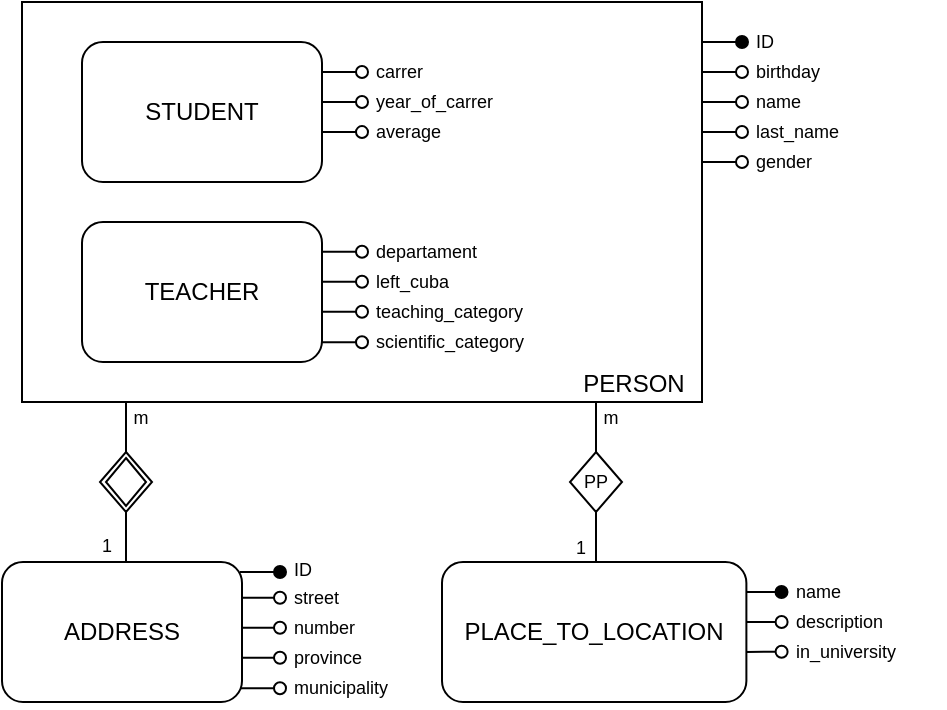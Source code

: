 <mxfile version="15.8.7" type="device" pages="3"><diagram id="uFXQQzfU8AIH6Ycmhag1" name="DER"><mxGraphModel dx="980" dy="611" grid="0" gridSize="1" guides="1" tooltips="1" connect="1" arrows="1" fold="1" page="1" pageScale="1" pageWidth="850" pageHeight="1100" math="0" shadow="0"><root><mxCell id="0"/><mxCell id="1" parent="0"/><mxCell id="n5v5q2490240LerTY95R-4" value="PERSON&amp;nbsp;&amp;nbsp;" style="rounded=0;whiteSpace=wrap;html=1;verticalAlign=bottom;align=right;" parent="1" vertex="1"><mxGeometry x="260" y="120" width="340" height="200" as="geometry"/></mxCell><mxCell id="n5v5q2490240LerTY95R-32" value="" style="group;" parent="1" vertex="1" connectable="0"><mxGeometry x="290" y="230" width="205" height="70" as="geometry"/></mxCell><mxCell id="n5v5q2490240LerTY95R-17" value="" style="group;" parent="n5v5q2490240LerTY95R-32" vertex="1" connectable="0"><mxGeometry width="140" height="70" as="geometry"/></mxCell><mxCell id="n5v5q2490240LerTY95R-3" value="TEACHER" style="rounded=1;whiteSpace=wrap;html=1;verticalAlign=middle;align=center;" parent="n5v5q2490240LerTY95R-17" vertex="1"><mxGeometry width="120" height="70" as="geometry"/></mxCell><mxCell id="n5v5q2490240LerTY95R-10" style="edgeStyle=orthogonalEdgeStyle;rounded=0;orthogonalLoop=1;jettySize=auto;html=1;exitX=1;exitY=0.25;exitDx=0;exitDy=0;endArrow=oval;endFill=0;" parent="n5v5q2490240LerTY95R-17" edge="1"><mxGeometry relative="1" as="geometry"><mxPoint x="140" y="14.891" as="targetPoint"/><mxPoint x="120" y="14.91" as="sourcePoint"/><Array as="points"><mxPoint x="120" y="15"/><mxPoint x="120" y="15"/></Array></mxGeometry></mxCell><mxCell id="n5v5q2490240LerTY95R-11" style="edgeStyle=orthogonalEdgeStyle;rounded=0;orthogonalLoop=1;jettySize=auto;html=1;exitX=1;exitY=0.5;exitDx=0;exitDy=0;endArrow=oval;endFill=0;" parent="n5v5q2490240LerTY95R-17" edge="1"><mxGeometry relative="1" as="geometry"><mxPoint x="140" y="29.842" as="targetPoint"/><mxPoint x="120" y="29.91" as="sourcePoint"/></mxGeometry></mxCell><mxCell id="n5v5q2490240LerTY95R-12" style="edgeStyle=orthogonalEdgeStyle;rounded=0;orthogonalLoop=1;jettySize=auto;html=1;exitX=1;exitY=0.75;exitDx=0;exitDy=0;endArrow=oval;endFill=0;" parent="n5v5q2490240LerTY95R-17" edge="1"><mxGeometry relative="1" as="geometry"><mxPoint x="140" y="44.988" as="targetPoint"/><mxPoint x="120" y="44.91" as="sourcePoint"/></mxGeometry></mxCell><mxCell id="n5v5q2490240LerTY95R-13" style="edgeStyle=orthogonalEdgeStyle;rounded=0;orthogonalLoop=1;jettySize=auto;html=1;exitX=1;exitY=0.5;exitDx=0;exitDy=0;endArrow=oval;endFill=0;" parent="n5v5q2490240LerTY95R-17" edge="1"><mxGeometry relative="1" as="geometry"><mxPoint x="140" y="60.002" as="targetPoint"/><mxPoint x="120" y="60.07" as="sourcePoint"/></mxGeometry></mxCell><mxCell id="n5v5q2490240LerTY95R-31" value="" style="group;" parent="n5v5q2490240LerTY95R-32" vertex="1" connectable="0"><mxGeometry x="145" y="10" width="60" height="60" as="geometry"/></mxCell><mxCell id="n5v5q2490240LerTY95R-23" value="departament" style="text;html=1;align=left;verticalAlign=middle;whiteSpace=wrap;rounded=0;fontSize=9;" parent="n5v5q2490240LerTY95R-31" vertex="1"><mxGeometry width="60" height="10" as="geometry"/></mxCell><mxCell id="n5v5q2490240LerTY95R-24" value="teaching_category" style="text;html=1;align=left;verticalAlign=middle;whiteSpace=wrap;rounded=0;fontSize=9;" parent="n5v5q2490240LerTY95R-31" vertex="1"><mxGeometry y="30" width="60" height="10" as="geometry"/></mxCell><mxCell id="n5v5q2490240LerTY95R-25" value="left_cuba" style="text;html=1;align=left;verticalAlign=middle;whiteSpace=wrap;rounded=0;fontSize=9;" parent="n5v5q2490240LerTY95R-31" vertex="1"><mxGeometry y="10" width="60" height="20" as="geometry"/></mxCell><mxCell id="n5v5q2490240LerTY95R-26" value="scientific_category" style="text;html=1;align=left;verticalAlign=middle;whiteSpace=wrap;rounded=0;fontSize=9;" parent="n5v5q2490240LerTY95R-31" vertex="1"><mxGeometry y="40" width="60" height="20" as="geometry"/></mxCell><mxCell id="n5v5q2490240LerTY95R-34" value="" style="group;" parent="1" vertex="1" connectable="0"><mxGeometry x="290" y="140" width="205" height="70" as="geometry"/></mxCell><mxCell id="n5v5q2490240LerTY95R-18" value="" style="group;" parent="n5v5q2490240LerTY95R-34" vertex="1" connectable="0"><mxGeometry width="140" height="70" as="geometry"/></mxCell><mxCell id="n5v5q2490240LerTY95R-2" value="STUDENT" style="rounded=1;whiteSpace=wrap;html=1;align=center;verticalAlign=middle;" parent="n5v5q2490240LerTY95R-18" vertex="1"><mxGeometry width="120" height="70" as="geometry"/></mxCell><mxCell id="n5v5q2490240LerTY95R-14" style="edgeStyle=orthogonalEdgeStyle;rounded=0;orthogonalLoop=1;jettySize=auto;html=1;exitX=1;exitY=0.25;exitDx=0;exitDy=0;endArrow=oval;endFill=0;" parent="n5v5q2490240LerTY95R-18" edge="1"><mxGeometry relative="1" as="geometry"><mxPoint x="140" y="14.941" as="targetPoint"/><mxPoint x="120" y="14.96" as="sourcePoint"/><Array as="points"><mxPoint x="140" y="14.96"/><mxPoint x="140" y="14.96"/></Array></mxGeometry></mxCell><mxCell id="n5v5q2490240LerTY95R-15" style="edgeStyle=orthogonalEdgeStyle;rounded=0;orthogonalLoop=1;jettySize=auto;html=1;exitX=1;exitY=0.5;exitDx=0;exitDy=0;endArrow=oval;endFill=0;" parent="n5v5q2490240LerTY95R-18" edge="1"><mxGeometry relative="1" as="geometry"><mxPoint x="140" y="29.892" as="targetPoint"/><mxPoint x="120" y="29.96" as="sourcePoint"/></mxGeometry></mxCell><mxCell id="n5v5q2490240LerTY95R-16" style="edgeStyle=orthogonalEdgeStyle;rounded=0;orthogonalLoop=1;jettySize=auto;html=1;exitX=1;exitY=0.75;exitDx=0;exitDy=0;endArrow=oval;endFill=0;" parent="n5v5q2490240LerTY95R-18" edge="1"><mxGeometry relative="1" as="geometry"><mxPoint x="140" y="45.038" as="targetPoint"/><mxPoint x="120" y="44.96" as="sourcePoint"/></mxGeometry></mxCell><mxCell id="n5v5q2490240LerTY95R-33" value="" style="group;" parent="n5v5q2490240LerTY95R-34" vertex="1" connectable="0"><mxGeometry x="145" y="10" width="60" height="40" as="geometry"/></mxCell><mxCell id="n5v5q2490240LerTY95R-20" value="carrer" style="text;html=1;align=left;verticalAlign=middle;whiteSpace=wrap;rounded=0;fontSize=9;" parent="n5v5q2490240LerTY95R-33" vertex="1"><mxGeometry width="60" height="10" as="geometry"/></mxCell><mxCell id="n5v5q2490240LerTY95R-27" value="average" style="text;html=1;align=left;verticalAlign=middle;whiteSpace=wrap;rounded=0;fontSize=9;" parent="n5v5q2490240LerTY95R-33" vertex="1"><mxGeometry y="30" width="60" height="10" as="geometry"/></mxCell><mxCell id="n5v5q2490240LerTY95R-28" value="year_of_carrer" style="text;html=1;align=left;verticalAlign=middle;whiteSpace=wrap;rounded=0;fontSize=9;" parent="n5v5q2490240LerTY95R-33" vertex="1"><mxGeometry y="10" width="60" height="20" as="geometry"/></mxCell><mxCell id="n5v5q2490240LerTY95R-53" style="edgeStyle=orthogonalEdgeStyle;rounded=0;orthogonalLoop=1;jettySize=auto;html=1;exitX=1;exitY=0.25;exitDx=0;exitDy=0;fontSize=9;endArrow=oval;endFill=0;" parent="1" edge="1"><mxGeometry relative="1" as="geometry"><mxPoint x="620" y="185" as="targetPoint"/><mxPoint x="600" y="185" as="sourcePoint"/></mxGeometry></mxCell><mxCell id="n5v5q2490240LerTY95R-54" style="edgeStyle=orthogonalEdgeStyle;rounded=0;orthogonalLoop=1;jettySize=auto;html=1;exitX=1;exitY=0.25;exitDx=0;exitDy=0;fontSize=9;endArrow=oval;endFill=0;" parent="1" edge="1"><mxGeometry relative="1" as="geometry"><mxPoint x="620" y="155" as="targetPoint"/><mxPoint x="600" y="155" as="sourcePoint"/></mxGeometry></mxCell><mxCell id="n5v5q2490240LerTY95R-55" style="edgeStyle=orthogonalEdgeStyle;rounded=0;orthogonalLoop=1;jettySize=auto;html=1;exitX=1;exitY=0.25;exitDx=0;exitDy=0;fontSize=9;endArrow=oval;endFill=0;" parent="1" edge="1"><mxGeometry relative="1" as="geometry"><mxPoint x="620" y="200" as="targetPoint"/><mxPoint x="600" y="200" as="sourcePoint"/></mxGeometry></mxCell><mxCell id="n5v5q2490240LerTY95R-56" style="edgeStyle=orthogonalEdgeStyle;rounded=0;orthogonalLoop=1;jettySize=auto;html=1;exitX=1;exitY=0.25;exitDx=0;exitDy=0;fontSize=9;endArrow=oval;endFill=0;" parent="1" edge="1"><mxGeometry relative="1" as="geometry"><mxPoint x="620" y="170" as="targetPoint"/><mxPoint x="600" y="170" as="sourcePoint"/></mxGeometry></mxCell><mxCell id="n5v5q2490240LerTY95R-57" style="edgeStyle=orthogonalEdgeStyle;rounded=0;orthogonalLoop=1;jettySize=auto;html=1;exitX=1;exitY=0.25;exitDx=0;exitDy=0;fontSize=9;endArrow=oval;endFill=1;" parent="1" edge="1"><mxGeometry relative="1" as="geometry"><mxPoint x="620" y="140" as="targetPoint"/><mxPoint x="600" y="140" as="sourcePoint"/></mxGeometry></mxCell><mxCell id="n5v5q2490240LerTY95R-58" value="name" style="text;html=1;align=left;verticalAlign=middle;whiteSpace=wrap;rounded=0;fontSize=9;" parent="1" vertex="1"><mxGeometry x="625" y="160" width="60" height="20" as="geometry"/></mxCell><mxCell id="n5v5q2490240LerTY95R-59" value="gender" style="text;html=1;align=left;verticalAlign=middle;whiteSpace=wrap;rounded=0;fontSize=9;" parent="1" vertex="1"><mxGeometry x="625" y="190" width="60" height="20" as="geometry"/></mxCell><mxCell id="n5v5q2490240LerTY95R-61" value="ID" style="text;html=1;align=left;verticalAlign=middle;whiteSpace=wrap;rounded=0;fontSize=9;" parent="1" vertex="1"><mxGeometry x="625" y="130" width="60" height="20" as="geometry"/></mxCell><mxCell id="n5v5q2490240LerTY95R-62" value="birthday" style="text;html=1;align=left;verticalAlign=middle;whiteSpace=wrap;rounded=0;fontSize=9;" parent="1" vertex="1"><mxGeometry x="625" y="150" width="60" height="10" as="geometry"/></mxCell><mxCell id="n5v5q2490240LerTY95R-63" value="last_name" style="text;html=1;align=left;verticalAlign=middle;whiteSpace=wrap;rounded=0;fontSize=9;" parent="1" vertex="1"><mxGeometry x="625" y="180" width="60" height="10" as="geometry"/></mxCell><mxCell id="n5v5q2490240LerTY95R-89" value="" style="group;" parent="1" vertex="1" connectable="0"><mxGeometry x="470" y="400" width="251.098" height="70" as="geometry"/></mxCell><mxCell id="n5v5q2490240LerTY95R-86" value="" style="group;" parent="n5v5q2490240LerTY95R-89" vertex="1" connectable="0"><mxGeometry x="175" y="10" width="76.098" height="40" as="geometry"/></mxCell><mxCell id="n5v5q2490240LerTY95R-83" value="name" style="text;html=1;align=left;verticalAlign=middle;whiteSpace=wrap;rounded=0;fontSize=9;" parent="n5v5q2490240LerTY95R-86" vertex="1"><mxGeometry width="76.098" height="10" as="geometry"/></mxCell><mxCell id="n5v5q2490240LerTY95R-84" value="in_university" style="text;html=1;align=left;verticalAlign=middle;whiteSpace=wrap;rounded=0;fontSize=9;" parent="n5v5q2490240LerTY95R-86" vertex="1"><mxGeometry y="30" width="76.098" height="10" as="geometry"/></mxCell><mxCell id="n5v5q2490240LerTY95R-85" value="description" style="text;html=1;align=left;verticalAlign=middle;whiteSpace=wrap;rounded=0;fontSize=9;" parent="n5v5q2490240LerTY95R-86" vertex="1"><mxGeometry y="10" width="76.098" height="20" as="geometry"/></mxCell><mxCell id="n5v5q2490240LerTY95R-88" value="" style="group;" parent="n5v5q2490240LerTY95R-89" vertex="1" connectable="0"><mxGeometry width="169.761" height="70" as="geometry"/></mxCell><mxCell id="n5v5q2490240LerTY95R-78" value="PLACE_TO_LOCATION" style="rounded=1;whiteSpace=wrap;html=1;align=center;verticalAlign=middle;" parent="n5v5q2490240LerTY95R-88" vertex="1"><mxGeometry width="152.195" height="70" as="geometry"/></mxCell><mxCell id="n5v5q2490240LerTY95R-87" value="" style="group;" parent="n5v5q2490240LerTY95R-88" vertex="1" connectable="0"><mxGeometry x="152.2" y="14.96" width="17.561" height="30.018" as="geometry"/></mxCell><mxCell id="n5v5q2490240LerTY95R-79" style="edgeStyle=orthogonalEdgeStyle;rounded=0;orthogonalLoop=1;jettySize=auto;html=1;endArrow=oval;endFill=1;" parent="n5v5q2490240LerTY95R-87" edge="1"><mxGeometry relative="1" as="geometry"><mxPoint x="17.561" y="-0.019" as="targetPoint"/><mxPoint y="0.04" as="sourcePoint"/><Array as="points"><mxPoint x="17.561"/><mxPoint x="17.561"/></Array></mxGeometry></mxCell><mxCell id="n5v5q2490240LerTY95R-80" style="edgeStyle=orthogonalEdgeStyle;rounded=0;orthogonalLoop=1;jettySize=auto;html=1;endArrow=oval;endFill=0;" parent="n5v5q2490240LerTY95R-87" edge="1"><mxGeometry relative="1" as="geometry"><mxPoint x="17.561" y="14.982" as="targetPoint"/><mxPoint y="15.09" as="sourcePoint"/></mxGeometry></mxCell><mxCell id="n5v5q2490240LerTY95R-81" style="edgeStyle=orthogonalEdgeStyle;rounded=0;orthogonalLoop=1;jettySize=auto;html=1;endArrow=oval;endFill=0;" parent="n5v5q2490240LerTY95R-87" edge="1"><mxGeometry relative="1" as="geometry"><mxPoint x="17.561" y="30.018" as="targetPoint"/><mxPoint y="29.98" as="sourcePoint"/></mxGeometry></mxCell><mxCell id="n5v5q2490240LerTY95R-124" value="" style="group;" parent="1" vertex="1" connectable="0"><mxGeometry x="532" y="320" width="30" height="80" as="geometry"/></mxCell><mxCell id="n5v5q2490240LerTY95R-125" value="m" style="text;html=1;align=center;verticalAlign=middle;whiteSpace=wrap;rounded=0;fontSize=9;" parent="n5v5q2490240LerTY95R-124" vertex="1"><mxGeometry x="15" width="15" height="15" as="geometry"/></mxCell><mxCell id="n5v5q2490240LerTY95R-126" value="" style="group;" parent="n5v5q2490240LerTY95R-124" vertex="1" connectable="0"><mxGeometry x="2" y="25" width="26" height="30" as="geometry"/></mxCell><mxCell id="n5v5q2490240LerTY95R-127" value="PP" style="rhombus;whiteSpace=wrap;html=1;fontSize=9;" parent="n5v5q2490240LerTY95R-126" vertex="1"><mxGeometry width="26" height="30" as="geometry"/></mxCell><mxCell id="n5v5q2490240LerTY95R-128" value="1" style="text;html=1;align=center;verticalAlign=middle;whiteSpace=wrap;rounded=0;fontSize=9;" parent="n5v5q2490240LerTY95R-124" vertex="1"><mxGeometry y="65" width="15" height="15" as="geometry"/></mxCell><mxCell id="n5v5q2490240LerTY95R-129" style="edgeStyle=orthogonalEdgeStyle;rounded=0;orthogonalLoop=1;jettySize=auto;html=1;exitX=0.5;exitY=1;exitDx=0;exitDy=0;fontSize=9;endArrow=none;endFill=0;startArrow=none;entryX=1;entryY=1;entryDx=0;entryDy=0;" parent="n5v5q2490240LerTY95R-124" source="n5v5q2490240LerTY95R-127" target="n5v5q2490240LerTY95R-128" edge="1"><mxGeometry relative="1" as="geometry"><mxPoint x="-15" y="70.0" as="targetPoint"/></mxGeometry></mxCell><mxCell id="n5v5q2490240LerTY95R-130" value="" style="edgeStyle=orthogonalEdgeStyle;rounded=0;orthogonalLoop=1;jettySize=auto;html=1;entryX=0.5;entryY=0;entryDx=0;entryDy=0;fontSize=9;endArrow=none;endFill=0;" parent="1" target="n5v5q2490240LerTY95R-127" edge="1"><mxGeometry relative="1" as="geometry"><mxPoint x="547" y="320" as="sourcePoint"/><mxPoint x="441.997" y="397" as="targetPoint"/><Array as="points"><mxPoint x="547" y="320"/></Array></mxGeometry></mxCell><mxCell id="n5v5q2490240LerTY95R-136" value="" style="group;" parent="1" vertex="1" connectable="0"><mxGeometry x="299" y="320" width="28" height="80" as="geometry"/></mxCell><mxCell id="n5v5q2490240LerTY95R-116" value="" style="edgeStyle=orthogonalEdgeStyle;rounded=0;orthogonalLoop=1;jettySize=auto;html=1;entryX=0.5;entryY=0;entryDx=0;entryDy=0;fontSize=9;endArrow=none;endFill=0;" parent="n5v5q2490240LerTY95R-136" target="n5v5q2490240LerTY95R-113" edge="1"><mxGeometry relative="1" as="geometry"><mxPoint x="13" as="sourcePoint"/><mxPoint x="-92.003" y="77" as="targetPoint"/><Array as="points"><mxPoint x="13"/></Array></mxGeometry></mxCell><mxCell id="n5v5q2490240LerTY95R-112" value="" style="group;shadow=0;rounded=0;sketch=0;" parent="n5v5q2490240LerTY95R-136" vertex="1" connectable="0"><mxGeometry y="25" width="26" height="30" as="geometry"/></mxCell><mxCell id="n5v5q2490240LerTY95R-113" value="" style="rhombus;whiteSpace=wrap;html=1;fontSize=9;" parent="n5v5q2490240LerTY95R-112" vertex="1"><mxGeometry width="26" height="30" as="geometry"/></mxCell><mxCell id="n5v5q2490240LerTY95R-134" value="" style="group;shadow=0;rounded=0;sketch=0;" parent="n5v5q2490240LerTY95R-112" vertex="1" connectable="0"><mxGeometry x="3" y="3" width="20" height="24" as="geometry"/></mxCell><mxCell id="n5v5q2490240LerTY95R-135" value="" style="rhombus;whiteSpace=wrap;html=1;fontSize=9;" parent="n5v5q2490240LerTY95R-134" vertex="1"><mxGeometry width="20" height="24" as="geometry"/></mxCell><mxCell id="nLhx5XwQkWYy_mrycCoC-2" value="m" style="text;html=1;align=center;verticalAlign=middle;whiteSpace=wrap;rounded=0;fontSize=9;" parent="n5v5q2490240LerTY95R-136" vertex="1"><mxGeometry x="13" width="15" height="15" as="geometry"/></mxCell><mxCell id="nLhx5XwQkWYy_mrycCoC-3" value="" style="group;" parent="n5v5q2490240LerTY95R-136" vertex="1" connectable="0"><mxGeometry x="-2" y="65" width="15" height="15" as="geometry"/></mxCell><mxCell id="n5v5q2490240LerTY95R-115" style="edgeStyle=orthogonalEdgeStyle;rounded=0;orthogonalLoop=1;jettySize=auto;html=1;exitX=0.5;exitY=1;exitDx=0;exitDy=0;fontSize=9;endArrow=none;endFill=0;startArrow=none;entryX=1;entryY=1;entryDx=0;entryDy=0;" parent="nLhx5XwQkWYy_mrycCoC-3" source="n5v5q2490240LerTY95R-113" edge="1"><mxGeometry relative="1" as="geometry"><mxPoint x="15" y="15" as="targetPoint"/></mxGeometry></mxCell><mxCell id="z9zVP72riOogjU9p1DcZ-1" value="1" style="text;html=1;align=center;verticalAlign=middle;whiteSpace=wrap;rounded=0;fontSize=9;" parent="nLhx5XwQkWYy_mrycCoC-3" vertex="1"><mxGeometry x="-2" y="-1" width="15" height="15" as="geometry"/></mxCell><mxCell id="r4EWbiGr2uifs1ktF_B7-10" value="" style="group" parent="1" vertex="1" connectable="0"><mxGeometry x="250" y="394" width="204" height="79" as="geometry"/></mxCell><mxCell id="r4EWbiGr2uifs1ktF_B7-7" value="" style="group" parent="r4EWbiGr2uifs1ktF_B7-10" vertex="1" connectable="0"><mxGeometry x="144" width="60" height="79" as="geometry"/></mxCell><mxCell id="n5v5q2490240LerTY95R-47" value="" style="group;" parent="r4EWbiGr2uifs1ktF_B7-7" vertex="1" connectable="0"><mxGeometry y="19" width="60" height="60" as="geometry"/></mxCell><mxCell id="n5v5q2490240LerTY95R-43" value="street" style="text;html=1;align=left;verticalAlign=middle;whiteSpace=wrap;rounded=0;fontSize=9;" parent="n5v5q2490240LerTY95R-47" vertex="1"><mxGeometry width="60" height="10" as="geometry"/></mxCell><mxCell id="n5v5q2490240LerTY95R-44" value="province" style="text;html=1;align=left;verticalAlign=middle;whiteSpace=wrap;rounded=0;fontSize=9;" parent="n5v5q2490240LerTY95R-47" vertex="1"><mxGeometry y="30" width="60" height="10" as="geometry"/></mxCell><mxCell id="n5v5q2490240LerTY95R-45" value="number" style="text;html=1;align=left;verticalAlign=middle;whiteSpace=wrap;rounded=0;fontSize=9;" parent="n5v5q2490240LerTY95R-47" vertex="1"><mxGeometry y="10" width="60" height="20" as="geometry"/></mxCell><mxCell id="n5v5q2490240LerTY95R-46" value="municipality" style="text;html=1;align=left;verticalAlign=middle;whiteSpace=wrap;rounded=0;fontSize=9;" parent="n5v5q2490240LerTY95R-47" vertex="1"><mxGeometry y="40" width="60" height="20" as="geometry"/></mxCell><mxCell id="r4EWbiGr2uifs1ktF_B7-2" value="ID" style="text;html=1;align=left;verticalAlign=middle;whiteSpace=wrap;rounded=0;fontSize=9;" parent="r4EWbiGr2uifs1ktF_B7-7" vertex="1"><mxGeometry width="60" height="20" as="geometry"/></mxCell><mxCell id="r4EWbiGr2uifs1ktF_B7-9" value="" style="group" parent="r4EWbiGr2uifs1ktF_B7-10" vertex="1" connectable="0"><mxGeometry y="6" width="139" height="70" as="geometry"/></mxCell><mxCell id="r4EWbiGr2uifs1ktF_B7-8" value="" style="group" parent="r4EWbiGr2uifs1ktF_B7-9" vertex="1" connectable="0"><mxGeometry x="119" y="5" width="20" height="58.07" as="geometry"/></mxCell><mxCell id="n5v5q2490240LerTY95R-38" style="edgeStyle=orthogonalEdgeStyle;rounded=0;orthogonalLoop=1;jettySize=auto;html=1;exitX=1;exitY=0.25;exitDx=0;exitDy=0;endArrow=oval;endFill=0;" parent="r4EWbiGr2uifs1ktF_B7-8" edge="1"><mxGeometry relative="1" as="geometry"><mxPoint x="20" y="12.891" as="targetPoint"/><mxPoint y="12.91" as="sourcePoint"/><Array as="points"><mxPoint y="13"/><mxPoint y="13"/></Array></mxGeometry></mxCell><mxCell id="n5v5q2490240LerTY95R-39" style="edgeStyle=orthogonalEdgeStyle;rounded=0;orthogonalLoop=1;jettySize=auto;html=1;exitX=1;exitY=0.5;exitDx=0;exitDy=0;endArrow=oval;endFill=0;" parent="r4EWbiGr2uifs1ktF_B7-8" edge="1"><mxGeometry relative="1" as="geometry"><mxPoint x="20" y="27.842" as="targetPoint"/><mxPoint y="27.91" as="sourcePoint"/></mxGeometry></mxCell><mxCell id="n5v5q2490240LerTY95R-40" style="edgeStyle=orthogonalEdgeStyle;rounded=0;orthogonalLoop=1;jettySize=auto;html=1;exitX=1;exitY=0.75;exitDx=0;exitDy=0;endArrow=oval;endFill=0;" parent="r4EWbiGr2uifs1ktF_B7-8" edge="1"><mxGeometry relative="1" as="geometry"><mxPoint x="20" y="42.988" as="targetPoint"/><mxPoint y="42.91" as="sourcePoint"/></mxGeometry></mxCell><mxCell id="n5v5q2490240LerTY95R-41" style="edgeStyle=orthogonalEdgeStyle;rounded=0;orthogonalLoop=1;jettySize=auto;html=1;exitX=1;exitY=0.5;exitDx=0;exitDy=0;endArrow=oval;endFill=0;" parent="r4EWbiGr2uifs1ktF_B7-8" edge="1"><mxGeometry relative="1" as="geometry"><mxPoint x="20" y="58.002" as="targetPoint"/><mxPoint y="58.07" as="sourcePoint"/></mxGeometry></mxCell><mxCell id="r4EWbiGr2uifs1ktF_B7-1" style="edgeStyle=orthogonalEdgeStyle;rounded=0;orthogonalLoop=1;jettySize=auto;html=1;exitX=1;exitY=0.25;exitDx=0;exitDy=0;fontSize=9;endArrow=oval;endFill=1;" parent="r4EWbiGr2uifs1ktF_B7-8" edge="1"><mxGeometry relative="1" as="geometry"><mxPoint x="20" as="targetPoint"/><mxPoint as="sourcePoint"/></mxGeometry></mxCell><mxCell id="n5v5q2490240LerTY95R-37" value="ADDRESS" style="rounded=1;whiteSpace=wrap;html=1;verticalAlign=middle;align=center;" parent="r4EWbiGr2uifs1ktF_B7-9" vertex="1"><mxGeometry width="120" height="70" as="geometry"/></mxCell></root></mxGraphModel></diagram><diagram id="Ze7V-RysqBH1h-ii8Ryd" name="MER"><mxGraphModel dx="980" dy="611" grid="1" gridSize="5" guides="1" tooltips="1" connect="1" arrows="1" fold="1" page="1" pageScale="1" pageWidth="850" pageHeight="1100" math="0" shadow="0"><root><mxCell id="0hAUVrPzK2cMa3V9azl_-0"/><mxCell id="0hAUVrPzK2cMa3V9azl_-1" parent="0hAUVrPzK2cMa3V9azl_-0"/><mxCell id="hcPekdai_rb6Mig9e-xg-0" value="&lt;span style=&quot;font-size: 9px&quot;&gt;PERSON&amp;nbsp;&amp;nbsp;&lt;/span&gt;" style="rounded=1;whiteSpace=wrap;html=1;shadow=0;sketch=0;fontSize=5;align=right;" parent="0hAUVrPzK2cMa3V9azl_-1" vertex="1"><mxGeometry x="80" y="30" width="65" height="20" as="geometry"/></mxCell><mxCell id="hcPekdai_rb6Mig9e-xg-1" value="&lt;span style=&quot;font-size: 9px&quot;&gt;&amp;nbsp; &lt;u style=&quot;font-weight: bold&quot;&gt;ID&lt;/u&gt;&lt;/span&gt;&lt;span style=&quot;font-size: 9px&quot;&gt;, birthday, name, last_name, gender, &lt;b&gt;idA&lt;/b&gt;, &lt;b&gt;name&lt;/b&gt;&lt;/span&gt;" style="rounded=1;whiteSpace=wrap;html=1;shadow=0;sketch=0;fontSize=5;align=left;" parent="0hAUVrPzK2cMa3V9azl_-1" vertex="1"><mxGeometry x="145" y="30" width="275" height="20" as="geometry"/></mxCell><mxCell id="hcPekdai_rb6Mig9e-xg-2" value="&lt;span style=&quot;font-size: 9px&quot;&gt;TEACHER&lt;/span&gt;&lt;span style=&quot;font-size: 9px ; text-align: left&quot;&gt;&amp;nbsp;&amp;nbsp;&lt;/span&gt;" style="rounded=1;whiteSpace=wrap;html=1;shadow=0;sketch=0;fontSize=5;align=right;" parent="0hAUVrPzK2cMa3V9azl_-1" vertex="1"><mxGeometry x="80" y="60" width="65" height="20" as="geometry"/></mxCell><mxCell id="hcPekdai_rb6Mig9e-xg-3" value="&lt;span style=&quot;font-size: 9px&quot;&gt;&amp;nbsp;&amp;nbsp;&lt;/span&gt;&lt;b style=&quot;font-size: 9px&quot;&gt;&lt;u&gt;ID&lt;/u&gt;&lt;/b&gt;&lt;span style=&quot;font-size: 9px&quot;&gt;, departament, left_cuba, teaching_category, scientific_category&lt;/span&gt;" style="rounded=1;whiteSpace=wrap;html=1;shadow=0;sketch=0;fontSize=5;align=left;" parent="0hAUVrPzK2cMa3V9azl_-1" vertex="1"><mxGeometry x="145" y="60" width="275" height="20" as="geometry"/></mxCell><mxCell id="hcPekdai_rb6Mig9e-xg-4" value="&lt;span style=&quot;font-size: 9px&quot;&gt;STUDENT&amp;nbsp;&amp;nbsp;&lt;/span&gt;" style="rounded=1;whiteSpace=wrap;html=1;shadow=0;sketch=0;fontSize=5;align=right;" parent="0hAUVrPzK2cMa3V9azl_-1" vertex="1"><mxGeometry x="80" y="90" width="65" height="20" as="geometry"/></mxCell><mxCell id="hcPekdai_rb6Mig9e-xg-5" value="&lt;span style=&quot;font-size: 9px&quot;&gt;&amp;nbsp;&amp;nbsp;&lt;/span&gt;&lt;b style=&quot;font-size: 9px&quot;&gt;&lt;u&gt;ID&lt;/u&gt;&lt;/b&gt;&lt;span style=&quot;font-size: 9px&quot;&gt;, carrer, year_of_carrer, average&lt;/span&gt;" style="rounded=1;whiteSpace=wrap;html=1;shadow=0;sketch=0;fontSize=5;align=left;" parent="0hAUVrPzK2cMa3V9azl_-1" vertex="1"><mxGeometry x="145" y="90" width="275" height="20" as="geometry"/></mxCell><mxCell id="hcPekdai_rb6Mig9e-xg-6" value="&lt;span style=&quot;font-size: 9px&quot;&gt;ADDRESS&amp;nbsp;&amp;nbsp;&lt;/span&gt;" style="rounded=1;whiteSpace=wrap;html=1;shadow=0;sketch=0;fontSize=5;align=right;" parent="0hAUVrPzK2cMa3V9azl_-1" vertex="1"><mxGeometry x="80" y="120" width="65" height="20" as="geometry"/></mxCell><mxCell id="hcPekdai_rb6Mig9e-xg-7" value="&lt;span style=&quot;font-size: 9px&quot;&gt;&amp;nbsp;&amp;nbsp;&lt;/span&gt;&lt;span style=&quot;font-size: 9px&quot;&gt;&lt;b&gt;&lt;u&gt;idA &lt;/u&gt;&lt;/b&gt;street, number, province, municipality&lt;/span&gt;" style="rounded=1;whiteSpace=wrap;html=1;shadow=0;sketch=0;fontSize=5;align=left;" parent="0hAUVrPzK2cMa3V9azl_-1" vertex="1"><mxGeometry x="145" y="120" width="275" height="20" as="geometry"/></mxCell><mxCell id="hcPekdai_rb6Mig9e-xg-8" value="&lt;span style=&quot;font-size: 9px&quot;&gt;P. LOCATION&amp;nbsp;&lt;/span&gt;" style="rounded=1;whiteSpace=wrap;html=1;shadow=0;sketch=0;fontSize=5;align=right;" parent="0hAUVrPzK2cMa3V9azl_-1" vertex="1"><mxGeometry x="80" y="150" width="65" height="20" as="geometry"/></mxCell><mxCell id="hcPekdai_rb6Mig9e-xg-9" value="&lt;span style=&quot;font-size: 9px&quot;&gt;&amp;nbsp; &lt;b&gt;&lt;u&gt;name&lt;/u&gt;&lt;/b&gt;&lt;/span&gt;&lt;span style=&quot;font-size: 9px&quot;&gt;,&lt;/span&gt;&lt;span style=&quot;font-size: 9px&quot;&gt;&amp;nbsp;&lt;/span&gt;&lt;span style=&quot;font-size: 9px&quot;&gt;description, in_university&lt;/span&gt;" style="rounded=1;whiteSpace=wrap;html=1;shadow=0;sketch=0;fontSize=5;align=left;" parent="0hAUVrPzK2cMa3V9azl_-1" vertex="1"><mxGeometry x="145" y="150" width="275" height="20" as="geometry"/></mxCell></root></mxGraphModel></diagram><diagram id="4gVhALk8fEz2hFTdKXdc" name="Normalizacion"><mxGraphModel dx="467" dy="291" grid="1" gridSize="10" guides="1" tooltips="1" connect="1" arrows="1" fold="1" page="1" pageScale="1" pageWidth="850" pageHeight="1100" math="0" shadow="0"><root><mxCell id="qYyWZIkSGRt___qE_sfH-0"/><mxCell id="qYyWZIkSGRt___qE_sfH-1" parent="qYyWZIkSGRt___qE_sfH-0"/><mxCell id="zb5HMdm3tM80TD5JJOXM-2" value="" style="group" parent="qYyWZIkSGRt___qE_sfH-1" vertex="1" connectable="0"><mxGeometry x="30" y="270" width="370" height="60" as="geometry"/></mxCell><mxCell id="zb5HMdm3tM80TD5JJOXM-1" value="" style="rounded=1;whiteSpace=wrap;html=1;fontSize=9;" parent="zb5HMdm3tM80TD5JJOXM-2" vertex="1"><mxGeometry width="370" height="60" as="geometry"/></mxCell><mxCell id="OL50Sbhjo8bYYzMg4yUA-10" value="&lt;p class=&quot;MsoNormal&quot;&gt;&lt;span style=&quot;font-family: &amp;#34;arial&amp;#34; ; font-size: 9px&quot;&gt;( &lt;u&gt;ID&lt;/u&gt;, birthday, name, last_name, gender, departament, left_cuba,&lt;/span&gt;&lt;br&gt;&lt;/p&gt;" style="text;html=1;strokeColor=none;fillColor=none;align=left;verticalAlign=middle;whiteSpace=wrap;rounded=0;fontSize=12;" parent="zb5HMdm3tM80TD5JJOXM-2" vertex="1"><mxGeometry x="29.83" width="287.78" height="30" as="geometry"/></mxCell><mxCell id="OL50Sbhjo8bYYzMg4yUA-11" value="&lt;span style=&quot;font-family: &amp;#34;arial&amp;#34; ; font-size: 9px&quot;&gt;teaching_category, scientific_category, carrer, year_of_carrer, average,&lt;/span&gt;&lt;span style=&quot;font-size: 9px ; font-family: &amp;#34;arial&amp;#34;&quot;&gt;&lt;br&gt;&lt;/span&gt;" style="text;html=1;strokeColor=none;fillColor=none;align=left;verticalAlign=middle;whiteSpace=wrap;rounded=0;fontSize=12;" parent="zb5HMdm3tM80TD5JJOXM-2" vertex="1"><mxGeometry x="20" y="20" width="329.17" height="20" as="geometry"/></mxCell><mxCell id="OL50Sbhjo8bYYzMg4yUA-12" value="&lt;p class=&quot;MsoNormal&quot;&gt;&lt;span style=&quot;font-family: &amp;#34;arial&amp;#34; ; font-size: 9px&quot;&gt;idA, street, number, province, municipality, nameP, description, in_university )&lt;/span&gt;&lt;br&gt;&lt;/p&gt;" style="text;html=1;strokeColor=none;fillColor=none;align=left;verticalAlign=middle;whiteSpace=wrap;rounded=0;fontSize=12;" parent="zb5HMdm3tM80TD5JJOXM-2" vertex="1"><mxGeometry x="20" y="40" width="339.17" height="10" as="geometry"/></mxCell><mxCell id="OL50Sbhjo8bYYzMg4yUA-13" value="" style="group" parent="zb5HMdm3tM80TD5JJOXM-2" vertex="1" connectable="0"><mxGeometry x="10" width="29.17" height="30" as="geometry"/></mxCell><mxCell id="OL50Sbhjo8bYYzMg4yUA-14" value="R" style="text;html=1;strokeColor=none;fillColor=none;align=center;verticalAlign=middle;whiteSpace=wrap;rounded=0;fontSize=12;" parent="OL50Sbhjo8bYYzMg4yUA-13" vertex="1"><mxGeometry width="29.17" height="30" as="geometry"/></mxCell><mxCell id="mFVXM3Q2cm8MKcDFJ32e-1" value="&lt;p class=&quot;MsoNormal&quot; align=&quot;justify&quot; style=&quot;text-align: justify ; line-height: 150%&quot;&gt;&lt;b&gt;&lt;span style=&quot;font-family: &amp;quot;arial&amp;quot; ; line-height: 150% ; font-weight: bold ; font-size: 12.0pt&quot;&gt;Dependencias Funcionales:&lt;/span&gt;&lt;/b&gt;&lt;b&gt;&lt;span style=&quot;font-family: &amp;quot;arial&amp;quot; ; line-height: 150% ; font-weight: bold ; font-size: 12.0pt&quot;&gt;&lt;/span&gt;&lt;/b&gt;&lt;/p&gt;" style="text;html=1;strokeColor=none;fillColor=none;align=center;verticalAlign=middle;whiteSpace=wrap;rounded=0;fontSize=9;" parent="qYyWZIkSGRt___qE_sfH-1" vertex="1"><mxGeometry y="20" width="239.44" height="30" as="geometry"/></mxCell><mxCell id="mFVXM3Q2cm8MKcDFJ32e-2" value="&lt;p class=&quot;MsoNormal&quot; style=&quot;text-align: left ; line-height: 150%&quot;&gt;&lt;b&gt;&lt;span style=&quot;font-family: &amp;#34;arial&amp;#34; ; line-height: 150% ; font-weight: bold ; font-size: 12.0pt&quot;&gt;1FN&lt;/span&gt;&lt;/b&gt;&lt;b&gt;&lt;span style=&quot;font-family: &amp;#34;arial&amp;#34; ; line-height: 150% ; font-weight: bold ; font-size: 12.0pt&quot;&gt;&lt;/span&gt;&lt;/b&gt;&lt;/p&gt;" style="text;html=1;strokeColor=none;fillColor=none;align=center;verticalAlign=middle;whiteSpace=wrap;rounded=0;fontSize=9;" parent="qYyWZIkSGRt___qE_sfH-1" vertex="1"><mxGeometry y="240" width="60" height="30" as="geometry"/></mxCell><mxCell id="mFVXM3Q2cm8MKcDFJ32e-3" value="&lt;p class=&quot;MsoNormal&quot; style=&quot;text-align: left ; line-height: 150%&quot;&gt;&lt;b&gt;&lt;span style=&quot;font-family: &amp;#34;arial&amp;#34; ; line-height: 150% ; font-weight: bold ; font-size: 12.0pt&quot;&gt;= 2FN&lt;/span&gt;&lt;/b&gt;&lt;b&gt;&lt;span style=&quot;font-family: &amp;#34;arial&amp;#34; ; line-height: 150% ; font-weight: bold ; font-size: 12.0pt&quot;&gt;&lt;/span&gt;&lt;/b&gt;&lt;/p&gt;" style="text;html=1;strokeColor=none;fillColor=none;align=center;verticalAlign=middle;whiteSpace=wrap;rounded=0;fontSize=9;" parent="qYyWZIkSGRt___qE_sfH-1" vertex="1"><mxGeometry x="45" y="240" width="60" height="30" as="geometry"/></mxCell><mxCell id="mFVXM3Q2cm8MKcDFJ32e-4" value="" style="group" parent="qYyWZIkSGRt___qE_sfH-1" vertex="1" connectable="0"><mxGeometry x="30" y="60" width="370" height="140" as="geometry"/></mxCell><mxCell id="s9HpYDcSoXUiI__MxOEp-1" value="" style="rounded=1;whiteSpace=wrap;html=1;fontSize=9;arcSize=6;" parent="mFVXM3Q2cm8MKcDFJ32e-4" vertex="1"><mxGeometry width="370" height="140" as="geometry"/></mxCell><mxCell id="LsFr9AGXzYtAKInUWCpH-37" value="" style="group" parent="mFVXM3Q2cm8MKcDFJ32e-4" vertex="1" connectable="0"><mxGeometry x="10" y="80" width="350" height="20" as="geometry"/></mxCell><mxCell id="LsFr9AGXzYtAKInUWCpH-26" value="" style="group" parent="LsFr9AGXzYtAKInUWCpH-37" vertex="1" connectable="0"><mxGeometry width="40" height="20" as="geometry"/></mxCell><mxCell id="LsFr9AGXzYtAKInUWCpH-27" value="name" style="text;html=1;strokeColor=none;fillColor=none;align=center;verticalAlign=middle;whiteSpace=wrap;rounded=0;fontSize=12;" parent="LsFr9AGXzYtAKInUWCpH-26" vertex="1"><mxGeometry width="40" height="20" as="geometry"/></mxCell><mxCell id="LsFr9AGXzYtAKInUWCpH-28" value="" style="endArrow=block;html=1;rounded=0;fontSize=12;exitX=1;exitY=0.5;exitDx=0;exitDy=0;entryX=-0.006;entryY=0.486;entryDx=0;entryDy=0;entryPerimeter=0;endSize=6;startSize=6;endFill=1;" parent="LsFr9AGXzYtAKInUWCpH-37" source="LsFr9AGXzYtAKInUWCpH-27" target="LsFr9AGXzYtAKInUWCpH-23" edge="1"><mxGeometry width="50" height="50" relative="1" as="geometry"><mxPoint x="150" y="35" as="sourcePoint"/><mxPoint x="90" y="25" as="targetPoint"/></mxGeometry></mxCell><mxCell id="LsFr9AGXzYtAKInUWCpH-23" value="&lt;p class=&quot;MsoNormal&quot;&gt;&lt;span style=&quot;font-family: &amp;#34;arial&amp;#34;&quot;&gt;&lt;font style=&quot;font-size: 9px&quot;&gt;description, in_university.&lt;/font&gt;&lt;/span&gt;&lt;/p&gt;" style="text;html=1;strokeColor=none;fillColor=none;align=left;verticalAlign=middle;whiteSpace=wrap;rounded=0;fontSize=12;" parent="LsFr9AGXzYtAKInUWCpH-37" vertex="1"><mxGeometry x="80" y="5" width="280" height="10" as="geometry"/></mxCell><mxCell id="LsFr9AGXzYtAKInUWCpH-12" value="&lt;p class=&quot;MsoNormal&quot;&gt;&lt;span style=&quot;font-family: &amp;#34;arial&amp;#34; ; font-size: 9px&quot;&gt;&amp;nbsp;birthday, name, last_name, gender, departament, left_cuba,&lt;/span&gt;&lt;br&gt;&lt;/p&gt;" style="text;html=1;strokeColor=none;fillColor=none;align=left;verticalAlign=middle;whiteSpace=wrap;rounded=0;fontSize=12;" parent="mFVXM3Q2cm8MKcDFJ32e-4" vertex="1"><mxGeometry x="82.222" y="10" width="287.778" height="20" as="geometry"/></mxCell><mxCell id="LsFr9AGXzYtAKInUWCpH-13" value="&lt;p class=&quot;MsoNormal&quot;&gt;&lt;span style=&quot;font-family: &amp;#34;arial&amp;#34; ; font-size: 9px&quot;&gt;teaching_category, scientific_category, carrer, year_of_carrer, average,&lt;/span&gt;&lt;br&gt;&lt;/p&gt;" style="text;html=1;strokeColor=none;fillColor=none;align=left;verticalAlign=middle;whiteSpace=wrap;rounded=0;fontSize=12;" parent="mFVXM3Q2cm8MKcDFJ32e-4" vertex="1"><mxGeometry x="30.833" y="30" width="339.167" height="20" as="geometry"/></mxCell><mxCell id="LsFr9AGXzYtAKInUWCpH-15" value="&lt;p class=&quot;MsoNormal&quot;&gt;&lt;span style=&quot;font-family: &amp;#34;arial&amp;#34; ; font-size: 9px&quot;&gt;idA, street, number, province, municipality, nameP, description, in_university.&lt;/span&gt;&lt;br&gt;&lt;/p&gt;" style="text;html=1;strokeColor=none;fillColor=none;align=left;verticalAlign=middle;whiteSpace=wrap;rounded=0;fontSize=12;" parent="mFVXM3Q2cm8MKcDFJ32e-4" vertex="1"><mxGeometry x="30.833" y="50" width="339.167" height="20" as="geometry"/></mxCell><mxCell id="LsFr9AGXzYtAKInUWCpH-19" value="" style="group" parent="mFVXM3Q2cm8MKcDFJ32e-4" vertex="1" connectable="0"><mxGeometry x="9.44" width="250" height="40" as="geometry"/></mxCell><mxCell id="LsFr9AGXzYtAKInUWCpH-10" value="ID" style="text;html=1;strokeColor=none;fillColor=none;align=center;verticalAlign=middle;whiteSpace=wrap;rounded=0;fontSize=12;" parent="LsFr9AGXzYtAKInUWCpH-19" vertex="1"><mxGeometry width="41.111" height="40" as="geometry"/></mxCell><mxCell id="LsFr9AGXzYtAKInUWCpH-11" value="" style="endArrow=block;html=1;rounded=0;fontSize=12;exitX=1;exitY=0.5;exitDx=0;exitDy=0;entryX=-0.006;entryY=0.486;entryDx=0;entryDy=0;entryPerimeter=0;endFill=1;" parent="mFVXM3Q2cm8MKcDFJ32e-4" source="LsFr9AGXzYtAKInUWCpH-10" target="LsFr9AGXzYtAKInUWCpH-12" edge="1"><mxGeometry width="50" height="50" relative="1" as="geometry"><mxPoint x="164.444" y="70" as="sourcePoint"/><mxPoint x="102.778" y="50" as="targetPoint"/></mxGeometry></mxCell><mxCell id="LsFr9AGXzYtAKInUWCpH-38" value="" style="group" parent="mFVXM3Q2cm8MKcDFJ32e-4" vertex="1" connectable="0"><mxGeometry x="20" y="100" width="350" height="40" as="geometry"/></mxCell><mxCell id="LsFr9AGXzYtAKInUWCpH-39" value="" style="group" parent="LsFr9AGXzYtAKInUWCpH-38" vertex="1" connectable="0"><mxGeometry x="-10" width="40" height="40" as="geometry"/></mxCell><mxCell id="LsFr9AGXzYtAKInUWCpH-40" value="idA" style="text;html=1;strokeColor=none;fillColor=none;align=center;verticalAlign=middle;whiteSpace=wrap;rounded=0;fontSize=12;" parent="LsFr9AGXzYtAKInUWCpH-39" vertex="1"><mxGeometry width="40" height="40" as="geometry"/></mxCell><mxCell id="LsFr9AGXzYtAKInUWCpH-41" value="" style="endArrow=block;html=1;rounded=0;fontSize=12;exitX=1;exitY=0.5;exitDx=0;exitDy=0;entryX=-0.006;entryY=0.486;entryDx=0;entryDy=0;entryPerimeter=0;endSize=6;startSize=6;endFill=1;" parent="LsFr9AGXzYtAKInUWCpH-38" source="LsFr9AGXzYtAKInUWCpH-40" target="LsFr9AGXzYtAKInUWCpH-42" edge="1"><mxGeometry width="50" height="50" relative="1" as="geometry"><mxPoint x="150" y="70" as="sourcePoint"/><mxPoint x="90" y="50" as="targetPoint"/></mxGeometry></mxCell><mxCell id="LsFr9AGXzYtAKInUWCpH-42" value="&lt;p class=&quot;MsoNormal&quot;&gt;&lt;span style=&quot;font-family: &amp;#34;arial&amp;#34;&quot;&gt;&lt;font style=&quot;font-size: 9px&quot;&gt;street, number, province, municipality&lt;/font&gt;&lt;/span&gt;&lt;/p&gt;" style="text;html=1;strokeColor=none;fillColor=none;align=left;verticalAlign=middle;whiteSpace=wrap;rounded=0;fontSize=12;" parent="LsFr9AGXzYtAKInUWCpH-38" vertex="1"><mxGeometry x="70" y="10" width="280" height="20" as="geometry"/></mxCell><mxCell id="mFVXM3Q2cm8MKcDFJ32e-32" value="&lt;p class=&quot;MsoNormal&quot; style=&quot;text-align: left ; line-height: 150%&quot;&gt;&lt;b&gt;&lt;span style=&quot;font-family: &amp;#34;arial&amp;#34; ; line-height: 150% ; font-weight: bold ; font-size: 12.0pt&quot;&gt;3FN&lt;/span&gt;&lt;/b&gt;&lt;b&gt;&lt;span style=&quot;font-family: &amp;#34;arial&amp;#34; ; line-height: 150% ; font-weight: bold ; font-size: 12.0pt&quot;&gt;&lt;/span&gt;&lt;/b&gt;&lt;/p&gt;" style="text;html=1;strokeColor=none;fillColor=none;align=center;verticalAlign=middle;whiteSpace=wrap;rounded=0;fontSize=9;" parent="qYyWZIkSGRt___qE_sfH-1" vertex="1"><mxGeometry y="360" width="60" height="30" as="geometry"/></mxCell><mxCell id="mFVXM3Q2cm8MKcDFJ32e-34" value="" style="rounded=1;whiteSpace=wrap;html=1;fontSize=9;arcSize=11;" parent="qYyWZIkSGRt___qE_sfH-1" vertex="1"><mxGeometry x="30" y="390" width="370" height="110" as="geometry"/></mxCell><mxCell id="mFVXM3Q2cm8MKcDFJ32e-35" value="" style="group" parent="qYyWZIkSGRt___qE_sfH-1" vertex="1" connectable="0"><mxGeometry x="50" y="390" width="347.78" height="30" as="geometry"/></mxCell><mxCell id="mFVXM3Q2cm8MKcDFJ32e-36" value="&lt;p class=&quot;MsoNormal&quot; style=&quot;font-size: 9px&quot;&gt;&lt;span style=&quot;font-family: &amp;#34;arial&amp;#34; ; font-size: 9px&quot;&gt;(&amp;nbsp;&lt;/span&gt;&lt;u&gt;&lt;span style=&quot;font-family: &amp;#34;arial&amp;#34;&quot;&gt;ID&lt;/span&gt;&lt;/u&gt;&lt;span style=&quot;font-family: &amp;#34;arial&amp;#34;&quot;&gt;, birthday, name, last_name, gender, idA, nameP&lt;/span&gt;&lt;span style=&quot;font-family: &amp;#34;arial&amp;#34; ; font-size: 9px&quot;&gt;)&lt;/span&gt;&lt;/p&gt;" style="text;html=1;strokeColor=none;fillColor=none;align=left;verticalAlign=middle;whiteSpace=wrap;rounded=0;fontSize=12;" parent="mFVXM3Q2cm8MKcDFJ32e-35" vertex="1"><mxGeometry x="60" width="287.78" height="30" as="geometry"/></mxCell><mxCell id="mFVXM3Q2cm8MKcDFJ32e-37" value="" style="group" parent="mFVXM3Q2cm8MKcDFJ32e-35" vertex="1" connectable="0"><mxGeometry width="60" height="30" as="geometry"/></mxCell><mxCell id="mFVXM3Q2cm8MKcDFJ32e-38" value="PERSON" style="text;html=1;strokeColor=none;fillColor=none;align=center;verticalAlign=middle;whiteSpace=wrap;rounded=0;fontSize=12;" parent="mFVXM3Q2cm8MKcDFJ32e-37" vertex="1"><mxGeometry width="60.0" height="30" as="geometry"/></mxCell><mxCell id="mFVXM3Q2cm8MKcDFJ32e-39" value="" style="group" parent="qYyWZIkSGRt___qE_sfH-1" vertex="1" connectable="0"><mxGeometry x="50" y="410" width="347.78" height="30" as="geometry"/></mxCell><mxCell id="mFVXM3Q2cm8MKcDFJ32e-40" value="&lt;p class=&quot;MsoNormal&quot; style=&quot;font-size: 9px&quot;&gt;&lt;span style=&quot;font-family: &amp;#34;arial&amp;#34; ; font-size: 9px&quot;&gt;(&amp;nbsp;&lt;/span&gt;&lt;u&gt;&lt;span style=&quot;font-family: &amp;#34;arial&amp;#34;&quot;&gt;ID&lt;/span&gt;&lt;/u&gt;&lt;span style=&quot;font-family: &amp;#34;arial&amp;#34;&quot;&gt;, departament, left_cuba, teaching_category, scientific_category&lt;/span&gt;&lt;span style=&quot;font-family: &amp;#34;arial&amp;#34;&quot;&gt;)&lt;/span&gt;&lt;/p&gt;" style="text;html=1;strokeColor=none;fillColor=none;align=left;verticalAlign=middle;whiteSpace=wrap;rounded=0;fontSize=12;" parent="mFVXM3Q2cm8MKcDFJ32e-39" vertex="1"><mxGeometry x="60" width="287.78" height="30" as="geometry"/></mxCell><mxCell id="mFVXM3Q2cm8MKcDFJ32e-41" value="" style="group" parent="mFVXM3Q2cm8MKcDFJ32e-39" vertex="1" connectable="0"><mxGeometry width="60" height="30" as="geometry"/></mxCell><mxCell id="mFVXM3Q2cm8MKcDFJ32e-42" value="TEACHER" style="text;html=1;strokeColor=none;fillColor=none;align=center;verticalAlign=middle;whiteSpace=wrap;rounded=0;fontSize=12;" parent="mFVXM3Q2cm8MKcDFJ32e-41" vertex="1"><mxGeometry width="60.0" height="30" as="geometry"/></mxCell><mxCell id="mFVXM3Q2cm8MKcDFJ32e-43" value="" style="group" parent="qYyWZIkSGRt___qE_sfH-1" vertex="1" connectable="0"><mxGeometry x="50" y="430" width="347.78" height="30" as="geometry"/></mxCell><mxCell id="mFVXM3Q2cm8MKcDFJ32e-44" value="&lt;p class=&quot;MsoNormal&quot; style=&quot;font-size: 9px&quot;&gt;&lt;span style=&quot;font-family: &amp;#34;arial&amp;#34; ; font-size: 9px&quot;&gt;(&amp;nbsp;&lt;/span&gt;&lt;u&gt;&lt;span style=&quot;font-family: &amp;#34;arial&amp;#34;&quot;&gt;ID&lt;/span&gt;&lt;/u&gt;&lt;span style=&quot;font-family: &amp;#34;arial&amp;#34;&quot;&gt;, carrer, year_of_carrer, average&lt;/span&gt;&lt;span style=&quot;font-family: &amp;#34;arial&amp;#34;&quot;&gt;)&lt;/span&gt;&lt;/p&gt;" style="text;html=1;strokeColor=none;fillColor=none;align=left;verticalAlign=middle;whiteSpace=wrap;rounded=0;fontSize=12;" parent="mFVXM3Q2cm8MKcDFJ32e-43" vertex="1"><mxGeometry x="60" width="287.78" height="30" as="geometry"/></mxCell><mxCell id="mFVXM3Q2cm8MKcDFJ32e-45" value="" style="group" parent="mFVXM3Q2cm8MKcDFJ32e-43" vertex="1" connectable="0"><mxGeometry width="60" height="30" as="geometry"/></mxCell><mxCell id="mFVXM3Q2cm8MKcDFJ32e-46" value="STUDENT" style="text;html=1;strokeColor=none;fillColor=none;align=center;verticalAlign=middle;whiteSpace=wrap;rounded=0;fontSize=12;" parent="mFVXM3Q2cm8MKcDFJ32e-45" vertex="1"><mxGeometry width="60.0" height="30" as="geometry"/></mxCell><mxCell id="mFVXM3Q2cm8MKcDFJ32e-50" value="" style="group" parent="qYyWZIkSGRt___qE_sfH-1" vertex="1" connectable="0"><mxGeometry x="50" y="450" width="347.78" height="30" as="geometry"/></mxCell><mxCell id="mFVXM3Q2cm8MKcDFJ32e-51" value="&lt;p class=&quot;MsoNormal&quot; style=&quot;font-size: 9px&quot;&gt;&lt;span style=&quot;font-family: &amp;#34;arial&amp;#34; ; font-size: 9px&quot;&gt;(&amp;nbsp;&lt;/span&gt;&lt;u&gt;&lt;span style=&quot;font-family: &amp;#34;arial&amp;#34;&quot;&gt;idA&lt;/span&gt;&lt;/u&gt;&lt;span style=&quot;font-family: &amp;#34;arial&amp;#34;&quot;&gt;, street, number, province, municipaly&lt;/span&gt;&lt;span style=&quot;font-family: &amp;#34;arial&amp;#34;&quot;&gt;)&lt;/span&gt;&lt;/p&gt;" style="text;html=1;strokeColor=none;fillColor=none;align=left;verticalAlign=middle;whiteSpace=wrap;rounded=0;fontSize=12;" parent="mFVXM3Q2cm8MKcDFJ32e-50" vertex="1"><mxGeometry x="60" width="287.78" height="30" as="geometry"/></mxCell><mxCell id="mFVXM3Q2cm8MKcDFJ32e-52" value="" style="group" parent="mFVXM3Q2cm8MKcDFJ32e-50" vertex="1" connectable="0"><mxGeometry width="60" height="30" as="geometry"/></mxCell><mxCell id="mFVXM3Q2cm8MKcDFJ32e-53" value="ADDRESS" style="text;html=1;strokeColor=none;fillColor=none;align=center;verticalAlign=middle;whiteSpace=wrap;rounded=0;fontSize=12;" parent="mFVXM3Q2cm8MKcDFJ32e-52" vertex="1"><mxGeometry width="60.0" height="30" as="geometry"/></mxCell><mxCell id="mFVXM3Q2cm8MKcDFJ32e-55" value="&lt;p class=&quot;MsoNormal&quot; style=&quot;font-size: 9px&quot;&gt;&lt;span style=&quot;font-family: &amp;#34;arial&amp;#34; ; font-size: 9px&quot;&gt;(&amp;nbsp;&lt;/span&gt;&lt;span style=&quot;font-family: &amp;#34;arial&amp;#34;&quot;&gt;&lt;u&gt;nameP&lt;/u&gt;, description, in_university&lt;/span&gt;&lt;span style=&quot;font-family: &amp;#34;arial&amp;#34;&quot;&gt;)&lt;/span&gt;&lt;/p&gt;" style="text;html=1;strokeColor=none;fillColor=none;align=left;verticalAlign=middle;whiteSpace=wrap;rounded=0;fontSize=12;" parent="qYyWZIkSGRt___qE_sfH-1" vertex="1"><mxGeometry x="112.22" y="470" width="287.78" height="30" as="geometry"/></mxCell><mxCell id="mFVXM3Q2cm8MKcDFJ32e-56" value="" style="group" parent="qYyWZIkSGRt___qE_sfH-1" vertex="1" connectable="0"><mxGeometry x="40" y="470" width="70" height="30" as="geometry"/></mxCell><mxCell id="mFVXM3Q2cm8MKcDFJ32e-57" value="P.LOCATION" style="text;html=1;strokeColor=none;fillColor=none;align=center;verticalAlign=middle;whiteSpace=wrap;rounded=0;fontSize=12;" parent="mFVXM3Q2cm8MKcDFJ32e-56" vertex="1"><mxGeometry width="70.0" height="30" as="geometry"/></mxCell></root></mxGraphModel></diagram></mxfile>
